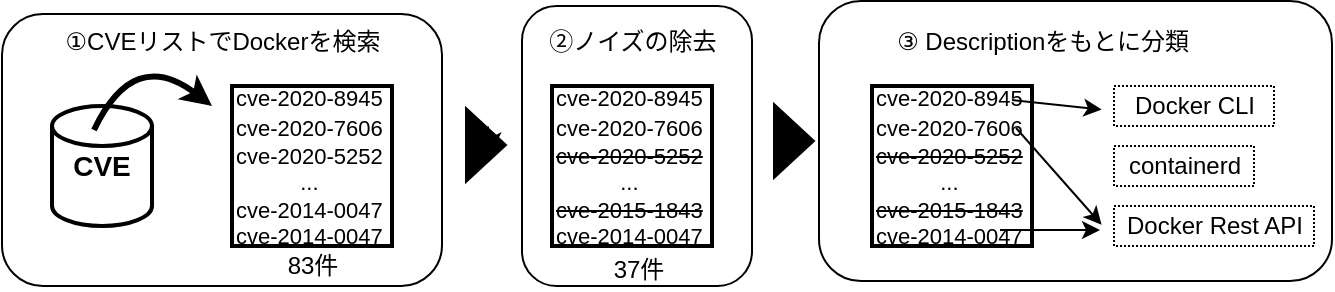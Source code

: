 <mxfile version="13.2.3" type="github" pages="4">
  <diagram id="C79Ux-nBSLUOw07pVlVy" name="Page-1">
    <mxGraphModel dx="809" dy="1085" grid="1" gridSize="10" guides="1" tooltips="1" connect="1" arrows="1" fold="1" page="1" pageScale="1" pageWidth="827" pageHeight="1169" math="0" shadow="0">
      <root>
        <mxCell id="0" />
        <mxCell id="1" parent="0" />
        <mxCell id="BvgZbE4Q_EyM2_l9sET0-28" value="" style="rounded=1;whiteSpace=wrap;html=1;strokeWidth=1;fillColor=none;" parent="1" vertex="1">
          <mxGeometry x="533.5" y="117.5" width="256.5" height="140" as="geometry" />
        </mxCell>
        <mxCell id="BvgZbE4Q_EyM2_l9sET0-19" value="&lt;font style=&quot;font-size: 11px&quot;&gt;cve-2020-8945&lt;br&gt;cve-2020-7606&lt;br&gt;&lt;strike&gt;cve-2020-5252&lt;/strike&gt;&lt;br&gt;&lt;div style=&quot;text-align: center&quot;&gt;&lt;span&gt;...&lt;/span&gt;&lt;/div&gt;&lt;div style=&quot;text-align: center&quot;&gt;&lt;span&gt;&lt;strike&gt;cve-2015-1843&lt;/strike&gt;&lt;/span&gt;&lt;/div&gt;&lt;div style=&quot;text-align: center&quot;&gt;&lt;span&gt;cve-2014-0047&lt;/span&gt;&lt;/div&gt;&lt;/font&gt;" style="whiteSpace=wrap;html=1;aspect=fixed;align=left;strokeWidth=2;" parent="1" vertex="1">
          <mxGeometry x="560" y="160" width="80" height="80" as="geometry" />
        </mxCell>
        <mxCell id="BvgZbE4Q_EyM2_l9sET0-16" value="" style="rounded=1;whiteSpace=wrap;html=1;strokeWidth=1;fillColor=none;" parent="1" vertex="1">
          <mxGeometry x="385" y="120" width="115" height="140" as="geometry" />
        </mxCell>
        <mxCell id="BvgZbE4Q_EyM2_l9sET0-8" value="" style="rounded=1;whiteSpace=wrap;html=1;strokeWidth=1;" parent="1" vertex="1">
          <mxGeometry x="125" y="124" width="220" height="136" as="geometry" />
        </mxCell>
        <mxCell id="BvgZbE4Q_EyM2_l9sET0-1" value="&lt;h3&gt;&lt;font style=&quot;font-size: 14px&quot;&gt;CVE&lt;/font&gt;&lt;/h3&gt;" style="strokeWidth=2;html=1;shape=mxgraph.flowchart.database;whiteSpace=wrap;" parent="1" vertex="1">
          <mxGeometry x="150" y="170" width="50" height="60" as="geometry" />
        </mxCell>
        <mxCell id="BvgZbE4Q_EyM2_l9sET0-3" value="&lt;font style=&quot;font-size: 11px&quot;&gt;cve-2020-8945&lt;br&gt;cve-2020-7606&lt;br&gt;cve-2020-5252&lt;br&gt;&lt;div style=&quot;text-align: center&quot;&gt;&lt;span&gt;...&lt;/span&gt;&lt;/div&gt;&lt;div style=&quot;text-align: center&quot;&gt;&lt;span&gt;cve-2014-0047&lt;/span&gt;&lt;/div&gt;&lt;div style=&quot;text-align: center&quot;&gt;&lt;span&gt;cve-2014-0047&lt;/span&gt;&lt;/div&gt;&lt;/font&gt;" style="whiteSpace=wrap;html=1;aspect=fixed;align=left;strokeWidth=2;" parent="1" vertex="1">
          <mxGeometry x="240" y="160" width="80" height="80" as="geometry" />
        </mxCell>
        <mxCell id="BvgZbE4Q_EyM2_l9sET0-4" value="①CVEリストでDockerを検索" style="text;html=1;align=center;verticalAlign=middle;resizable=0;points=[];autosize=1;" parent="1" vertex="1">
          <mxGeometry x="150" y="128" width="170" height="20" as="geometry" />
        </mxCell>
        <mxCell id="BvgZbE4Q_EyM2_l9sET0-10" value="" style="curved=1;endArrow=classic;html=1;strokeWidth=3;" parent="1" edge="1">
          <mxGeometry width="50" height="50" relative="1" as="geometry">
            <mxPoint x="171" y="182" as="sourcePoint" />
            <mxPoint x="230" y="170" as="targetPoint" />
            <Array as="points">
              <mxPoint x="191" y="140" />
            </Array>
          </mxGeometry>
        </mxCell>
        <mxCell id="BvgZbE4Q_EyM2_l9sET0-11" value="" style="triangle;whiteSpace=wrap;html=1;strokeWidth=1;fillColor=#000000;" parent="1" vertex="1">
          <mxGeometry x="357" y="171" width="20" height="37" as="geometry" />
        </mxCell>
        <mxCell id="BvgZbE4Q_EyM2_l9sET0-13" value="②ノイズの除去" style="text;html=1;align=center;verticalAlign=middle;resizable=0;points=[];autosize=1;" parent="1" vertex="1">
          <mxGeometry x="390" y="128" width="100" height="20" as="geometry" />
        </mxCell>
        <mxCell id="BvgZbE4Q_EyM2_l9sET0-14" style="edgeStyle=orthogonalEdgeStyle;rounded=0;orthogonalLoop=1;jettySize=auto;html=1;exitX=0.5;exitY=0;exitDx=0;exitDy=0;entryX=0.5;entryY=1;entryDx=0;entryDy=0;strokeWidth=3;" parent="1" source="BvgZbE4Q_EyM2_l9sET0-11" target="BvgZbE4Q_EyM2_l9sET0-11" edge="1">
          <mxGeometry relative="1" as="geometry" />
        </mxCell>
        <mxCell id="BvgZbE4Q_EyM2_l9sET0-15" value="&lt;font style=&quot;font-size: 11px&quot;&gt;cve-2020-8945&lt;br&gt;cve-2020-7606&lt;br&gt;&lt;strike&gt;cve-2020-5252&lt;/strike&gt;&lt;br&gt;&lt;div style=&quot;text-align: center&quot;&gt;&lt;span&gt;...&lt;/span&gt;&lt;/div&gt;&lt;div style=&quot;text-align: center&quot;&gt;&lt;span&gt;&lt;strike&gt;cve-2015-1843&lt;/strike&gt;&lt;/span&gt;&lt;/div&gt;&lt;div style=&quot;text-align: center&quot;&gt;&lt;span&gt;cve-2014-0047&lt;/span&gt;&lt;/div&gt;&lt;/font&gt;" style="whiteSpace=wrap;html=1;aspect=fixed;align=left;strokeWidth=2;" parent="1" vertex="1">
          <mxGeometry x="400" y="160" width="80" height="80" as="geometry" />
        </mxCell>
        <mxCell id="BvgZbE4Q_EyM2_l9sET0-17" value="" style="triangle;whiteSpace=wrap;html=1;strokeWidth=1;fillColor=#000000;" parent="1" vertex="1">
          <mxGeometry x="511" y="169" width="20" height="37" as="geometry" />
        </mxCell>
        <mxCell id="BvgZbE4Q_EyM2_l9sET0-18" value="③ Descriptionをもとに分類" style="text;html=1;align=center;verticalAlign=middle;resizable=0;points=[];autosize=1;" parent="1" vertex="1">
          <mxGeometry x="565" y="128" width="160" height="20" as="geometry" />
        </mxCell>
        <mxCell id="BvgZbE4Q_EyM2_l9sET0-20" value="Docker CLI" style="text;html=1;align=center;verticalAlign=middle;resizable=0;points=[];autosize=1;strokeColor=#000000;dashed=1;dashPattern=1 1;" parent="1" vertex="1">
          <mxGeometry x="681" y="160" width="80" height="20" as="geometry" />
        </mxCell>
        <mxCell id="BvgZbE4Q_EyM2_l9sET0-21" value="containerd" style="text;html=1;align=center;verticalAlign=middle;resizable=0;points=[];autosize=1;strokeColor=#000000;dashed=1;dashPattern=1 1;" parent="1" vertex="1">
          <mxGeometry x="681" y="190" width="70" height="20" as="geometry" />
        </mxCell>
        <mxCell id="BvgZbE4Q_EyM2_l9sET0-22" value="Docker Rest API" style="text;html=1;align=center;verticalAlign=middle;resizable=0;points=[];autosize=1;strokeColor=#000000;dashed=1;dashPattern=1 1;" parent="1" vertex="1">
          <mxGeometry x="681" y="220" width="100" height="20" as="geometry" />
        </mxCell>
        <mxCell id="BvgZbE4Q_EyM2_l9sET0-25" value="" style="endArrow=classic;html=1;strokeWidth=1;entryX=-0.077;entryY=0.59;entryDx=0;entryDy=0;entryPerimeter=0;" parent="1" target="BvgZbE4Q_EyM2_l9sET0-20" edge="1">
          <mxGeometry width="50" height="50" relative="1" as="geometry">
            <mxPoint x="630" y="167" as="sourcePoint" />
            <mxPoint x="660" y="167" as="targetPoint" />
          </mxGeometry>
        </mxCell>
        <mxCell id="BvgZbE4Q_EyM2_l9sET0-26" value="" style="endArrow=classic;html=1;strokeWidth=1;entryX=-0.062;entryY=0.47;entryDx=0;entryDy=0;entryPerimeter=0;" parent="1" target="BvgZbE4Q_EyM2_l9sET0-22" edge="1">
          <mxGeometry width="50" height="50" relative="1" as="geometry">
            <mxPoint x="632" y="181" as="sourcePoint" />
            <mxPoint x="670" y="250" as="targetPoint" />
          </mxGeometry>
        </mxCell>
        <mxCell id="BvgZbE4Q_EyM2_l9sET0-27" value="" style="endArrow=classic;html=1;strokeWidth=1;" parent="1" edge="1">
          <mxGeometry width="50" height="50" relative="1" as="geometry">
            <mxPoint x="624" y="232" as="sourcePoint" />
            <mxPoint x="674" y="232" as="targetPoint" />
          </mxGeometry>
        </mxCell>
        <mxCell id="BvgZbE4Q_EyM2_l9sET0-29" value="83件" style="text;html=1;align=center;verticalAlign=middle;resizable=0;points=[];autosize=1;" parent="1" vertex="1">
          <mxGeometry x="260" y="240" width="40" height="20" as="geometry" />
        </mxCell>
        <mxCell id="BvgZbE4Q_EyM2_l9sET0-30" value="37件" style="text;html=1;align=center;verticalAlign=middle;resizable=0;points=[];autosize=1;" parent="1" vertex="1">
          <mxGeometry x="422.5" y="242" width="40" height="20" as="geometry" />
        </mxCell>
      </root>
    </mxGraphModel>
  </diagram>
  <diagram id="QbLHehRYWwJRYn6e8JXU" name="Page-2">
    <mxGraphModel dx="807" dy="1083" grid="1" gridSize="10" guides="1" tooltips="1" connect="1" arrows="1" fold="1" page="1" pageScale="1" pageWidth="827" pageHeight="1169" math="0" shadow="0">
      <root>
        <mxCell id="O_6JygL4xKRkWyXrjfTn-0" />
        <mxCell id="O_6JygL4xKRkWyXrjfTn-1" parent="O_6JygL4xKRkWyXrjfTn-0" />
        <mxCell id="O_6JygL4xKRkWyXrjfTn-2" value="" style="html=1;whiteSpace=wrap;container=1;collapsible=0;childLayout=tableLayout;dashed=1;dashPattern=1 1;strokeColor=#000000;strokeWidth=1;fillColor=none;align=right;" parent="O_6JygL4xKRkWyXrjfTn-1" vertex="1">
          <mxGeometry x="160" y="120" width="240" height="400" as="geometry" />
        </mxCell>
        <mxCell id="O_6JygL4xKRkWyXrjfTn-3" value="" style="html=1;whiteSpace=wrap;collapsible=0;dropTarget=0;pointerEvents=0;fillColor=none;strokeColor=none;points=[[0,0.5],[1,0.5]];portConstraint=eastwest;" parent="O_6JygL4xKRkWyXrjfTn-2" vertex="1">
          <mxGeometry width="240" height="40" as="geometry" />
        </mxCell>
        <mxCell id="O_6JygL4xKRkWyXrjfTn-4" value="Attack Vector" style="shape=partialRectangle;html=1;whiteSpace=wrap;connectable=0;fillColor=none;fontStyle=1" parent="O_6JygL4xKRkWyXrjfTn-3" vertex="1">
          <mxGeometry width="140" height="40" as="geometry" />
        </mxCell>
        <mxCell id="O_6JygL4xKRkWyXrjfTn-5" value="&lt;b&gt;Docker&lt;/b&gt;" style="shape=partialRectangle;html=1;whiteSpace=wrap;connectable=0;fillColor=none;" parent="O_6JygL4xKRkWyXrjfTn-3" vertex="1">
          <mxGeometry x="140" width="100" height="40" as="geometry" />
        </mxCell>
        <mxCell id="O_6JygL4xKRkWyXrjfTn-7" value="" style="html=1;whiteSpace=wrap;collapsible=0;dropTarget=0;pointerEvents=0;fillColor=none;strokeColor=none;points=[[0,0.5],[1,0.5]];portConstraint=eastwest;" parent="O_6JygL4xKRkWyXrjfTn-2" vertex="1">
          <mxGeometry y="40" width="240" height="40" as="geometry" />
        </mxCell>
        <mxCell id="O_6JygL4xKRkWyXrjfTn-8" value="Docker CLI" style="shape=partialRectangle;html=1;whiteSpace=wrap;connectable=0;fillColor=none;" parent="O_6JygL4xKRkWyXrjfTn-7" vertex="1">
          <mxGeometry width="140" height="40" as="geometry" />
        </mxCell>
        <mxCell id="O_6JygL4xKRkWyXrjfTn-9" value="5（13.5%）" style="shape=partialRectangle;html=1;whiteSpace=wrap;connectable=0;fillColor=none;" parent="O_6JygL4xKRkWyXrjfTn-7" vertex="1">
          <mxGeometry x="140" width="100" height="40" as="geometry" />
        </mxCell>
        <mxCell id="O_6JygL4xKRkWyXrjfTn-37" style="html=1;whiteSpace=wrap;collapsible=0;dropTarget=0;pointerEvents=0;fillColor=none;strokeColor=none;points=[[0,0.5],[1,0.5]];portConstraint=eastwest;" parent="O_6JygL4xKRkWyXrjfTn-2" vertex="1">
          <mxGeometry y="80" width="240" height="40" as="geometry" />
        </mxCell>
        <mxCell id="O_6JygL4xKRkWyXrjfTn-38" value="Docker image" style="shape=partialRectangle;html=1;whiteSpace=wrap;connectable=0;fillColor=none;" parent="O_6JygL4xKRkWyXrjfTn-37" vertex="1">
          <mxGeometry width="140" height="40" as="geometry" />
        </mxCell>
        <mxCell id="O_6JygL4xKRkWyXrjfTn-39" value="9（24.3％）" style="shape=partialRectangle;html=1;whiteSpace=wrap;connectable=0;fillColor=none;" parent="O_6JygL4xKRkWyXrjfTn-37" vertex="1">
          <mxGeometry x="140" width="100" height="40" as="geometry" />
        </mxCell>
        <mxCell id="O_6JygL4xKRkWyXrjfTn-40" style="html=1;whiteSpace=wrap;collapsible=0;dropTarget=0;pointerEvents=0;fillColor=none;strokeColor=none;points=[[0,0.5],[1,0.5]];portConstraint=eastwest;" parent="O_6JygL4xKRkWyXrjfTn-2" vertex="1">
          <mxGeometry y="120" width="240" height="40" as="geometry" />
        </mxCell>
        <mxCell id="O_6JygL4xKRkWyXrjfTn-41" value="Docker Registry" style="shape=partialRectangle;html=1;whiteSpace=wrap;connectable=0;fillColor=none;" parent="O_6JygL4xKRkWyXrjfTn-40" vertex="1">
          <mxGeometry width="140" height="40" as="geometry" />
        </mxCell>
        <mxCell id="O_6JygL4xKRkWyXrjfTn-42" value="1 （2%）" style="shape=partialRectangle;html=1;whiteSpace=wrap;connectable=0;fillColor=none;" parent="O_6JygL4xKRkWyXrjfTn-40" vertex="1">
          <mxGeometry x="140" width="100" height="40" as="geometry" />
        </mxCell>
        <mxCell id="O_6JygL4xKRkWyXrjfTn-11" value="" style="html=1;whiteSpace=wrap;collapsible=0;dropTarget=0;pointerEvents=0;fillColor=none;strokeColor=none;points=[[0,0.5],[1,0.5]];portConstraint=eastwest;" parent="O_6JygL4xKRkWyXrjfTn-2" vertex="1">
          <mxGeometry y="160" width="240" height="40" as="geometry" />
        </mxCell>
        <mxCell id="O_6JygL4xKRkWyXrjfTn-12" value="Docker REST API" style="shape=partialRectangle;html=1;whiteSpace=wrap;connectable=0;fillColor=none;" parent="O_6JygL4xKRkWyXrjfTn-11" vertex="1">
          <mxGeometry width="140" height="40" as="geometry" />
        </mxCell>
        <mxCell id="O_6JygL4xKRkWyXrjfTn-13" value="５（13.5%）" style="shape=partialRectangle;html=1;whiteSpace=wrap;connectable=0;fillColor=none;" parent="O_6JygL4xKRkWyXrjfTn-11" vertex="1">
          <mxGeometry x="140" width="100" height="40" as="geometry" />
        </mxCell>
        <mxCell id="O_6JygL4xKRkWyXrjfTn-15" style="html=1;whiteSpace=wrap;collapsible=0;dropTarget=0;pointerEvents=0;fillColor=none;strokeColor=none;points=[[0,0.5],[1,0.5]];portConstraint=eastwest;" parent="O_6JygL4xKRkWyXrjfTn-2" vertex="1">
          <mxGeometry y="200" width="240" height="40" as="geometry" />
        </mxCell>
        <mxCell id="O_6JygL4xKRkWyXrjfTn-16" value="&amp;nbsp; &amp;nbsp; &amp;nbsp; &amp;nbsp; &amp;nbsp; &amp;nbsp; &amp;nbsp;Networking" style="shape=partialRectangle;html=1;whiteSpace=wrap;connectable=0;fillColor=none;align=center;" parent="O_6JygL4xKRkWyXrjfTn-15" vertex="1">
          <mxGeometry width="140" height="40" as="geometry" />
        </mxCell>
        <mxCell id="O_6JygL4xKRkWyXrjfTn-17" value="1（２％）" style="shape=partialRectangle;html=1;whiteSpace=wrap;connectable=0;fillColor=none;" parent="O_6JygL4xKRkWyXrjfTn-15" vertex="1">
          <mxGeometry x="140" width="100" height="40" as="geometry" />
        </mxCell>
        <mxCell id="O_6JygL4xKRkWyXrjfTn-18" style="html=1;whiteSpace=wrap;collapsible=0;dropTarget=0;pointerEvents=0;fillColor=none;strokeColor=none;points=[[0,0.5],[1,0.5]];portConstraint=eastwest;" parent="O_6JygL4xKRkWyXrjfTn-2" vertex="1">
          <mxGeometry y="240" width="240" height="40" as="geometry" />
        </mxCell>
        <mxCell id="O_6JygL4xKRkWyXrjfTn-19" value="&amp;nbsp; &amp;nbsp; &amp;nbsp; &amp;nbsp; &amp;nbsp; &amp;nbsp; &amp;nbsp;Containerd" style="shape=partialRectangle;html=1;whiteSpace=wrap;connectable=0;fillColor=none;align=center;" parent="O_6JygL4xKRkWyXrjfTn-18" vertex="1">
          <mxGeometry width="140" height="40" as="geometry" />
        </mxCell>
        <mxCell id="O_6JygL4xKRkWyXrjfTn-20" value="8（21%)" style="shape=partialRectangle;html=1;whiteSpace=wrap;connectable=0;fillColor=none;" parent="O_6JygL4xKRkWyXrjfTn-18" vertex="1">
          <mxGeometry x="140" width="100" height="40" as="geometry" />
        </mxCell>
        <mxCell id="O_6JygL4xKRkWyXrjfTn-21" style="html=1;whiteSpace=wrap;collapsible=0;dropTarget=0;pointerEvents=0;fillColor=none;strokeColor=none;points=[[0,0.5],[1,0.5]];portConstraint=eastwest;" parent="O_6JygL4xKRkWyXrjfTn-2" vertex="1">
          <mxGeometry y="280" width="240" height="40" as="geometry" />
        </mxCell>
        <mxCell id="O_6JygL4xKRkWyXrjfTn-22" value="&amp;nbsp; &amp;nbsp; &amp;nbsp; &amp;nbsp; &amp;nbsp; &amp;nbsp; &amp;nbsp; Volume" style="shape=partialRectangle;html=1;whiteSpace=wrap;connectable=0;fillColor=none;align=center;" parent="O_6JygL4xKRkWyXrjfTn-21" vertex="1">
          <mxGeometry width="140" height="40" as="geometry" />
        </mxCell>
        <mxCell id="O_6JygL4xKRkWyXrjfTn-23" value="0（0%）" style="shape=partialRectangle;html=1;whiteSpace=wrap;connectable=0;fillColor=none;" parent="O_6JygL4xKRkWyXrjfTn-21" vertex="1">
          <mxGeometry x="140" width="100" height="40" as="geometry" />
        </mxCell>
        <mxCell id="O_6JygL4xKRkWyXrjfTn-50" style="html=1;whiteSpace=wrap;collapsible=0;dropTarget=0;pointerEvents=0;fillColor=none;strokeColor=none;points=[[0,0.5],[1,0.5]];portConstraint=eastwest;" parent="O_6JygL4xKRkWyXrjfTn-2" vertex="1">
          <mxGeometry y="320" width="240" height="40" as="geometry" />
        </mxCell>
        <mxCell id="O_6JygL4xKRkWyXrjfTn-51" value="Others" style="shape=partialRectangle;html=1;whiteSpace=wrap;connectable=0;fillColor=none;align=center;" parent="O_6JygL4xKRkWyXrjfTn-50" vertex="1">
          <mxGeometry width="140" height="40" as="geometry" />
        </mxCell>
        <mxCell id="O_6JygL4xKRkWyXrjfTn-52" value="7（18.9%)" style="shape=partialRectangle;html=1;whiteSpace=wrap;connectable=0;fillColor=none;" parent="O_6JygL4xKRkWyXrjfTn-50" vertex="1">
          <mxGeometry x="140" width="100" height="40" as="geometry" />
        </mxCell>
        <mxCell id="O_6JygL4xKRkWyXrjfTn-44" style="html=1;whiteSpace=wrap;collapsible=0;dropTarget=0;pointerEvents=0;fillColor=none;strokeColor=none;points=[[0,0.5],[1,0.5]];portConstraint=eastwest;" parent="O_6JygL4xKRkWyXrjfTn-2" vertex="1">
          <mxGeometry y="360" width="240" height="40" as="geometry" />
        </mxCell>
        <mxCell id="O_6JygL4xKRkWyXrjfTn-45" value="Total" style="shape=partialRectangle;html=1;whiteSpace=wrap;connectable=0;fillColor=none;align=center;" parent="O_6JygL4xKRkWyXrjfTn-44" vertex="1">
          <mxGeometry width="140" height="40" as="geometry" />
        </mxCell>
        <mxCell id="O_6JygL4xKRkWyXrjfTn-46" value="37" style="shape=partialRectangle;html=1;whiteSpace=wrap;connectable=0;fillColor=none;" parent="O_6JygL4xKRkWyXrjfTn-44" vertex="1">
          <mxGeometry x="140" width="100" height="40" as="geometry" />
        </mxCell>
        <mxCell id="O_6JygL4xKRkWyXrjfTn-43" value="Docker&lt;br&gt;Server" style="rounded=0;whiteSpace=wrap;html=1;strokeWidth=1;align=center;" parent="O_6JygL4xKRkWyXrjfTn-1" vertex="1">
          <mxGeometry x="160" y="320" width="50" height="120" as="geometry" />
        </mxCell>
      </root>
    </mxGraphModel>
  </diagram>
  <diagram id="56nAOgiIfwy5cO1r0_Yc" name="Page-3">
    <mxGraphModel dx="807" dy="1083" grid="1" gridSize="10" guides="1" tooltips="1" connect="1" arrows="1" fold="1" page="1" pageScale="1" pageWidth="827" pageHeight="1169" math="0" shadow="0">
      <root>
        <mxCell id="BSiPZ0RwwhQCNO1GLvnF-0" />
        <mxCell id="BSiPZ0RwwhQCNO1GLvnF-1" parent="BSiPZ0RwwhQCNO1GLvnF-0" />
        <mxCell id="BSiPZ0RwwhQCNO1GLvnF-2" value="" style="html=1;whiteSpace=wrap;container=1;collapsible=0;childLayout=tableLayout;dashed=1;dashPattern=1 1;strokeColor=#000000;strokeWidth=1;fillColor=none;align=right;" vertex="1" parent="BSiPZ0RwwhQCNO1GLvnF-1">
          <mxGeometry x="160" y="120" width="280" height="400" as="geometry" />
        </mxCell>
        <mxCell id="BSiPZ0RwwhQCNO1GLvnF-3" value="" style="html=1;whiteSpace=wrap;collapsible=0;dropTarget=0;pointerEvents=0;fillColor=none;strokeColor=none;points=[[0,0.5],[1,0.5]];portConstraint=eastwest;" vertex="1" parent="BSiPZ0RwwhQCNO1GLvnF-2">
          <mxGeometry width="280" height="40" as="geometry" />
        </mxCell>
        <mxCell id="BSiPZ0RwwhQCNO1GLvnF-4" value="Attack Vector" style="shape=partialRectangle;html=1;whiteSpace=wrap;connectable=0;fillColor=none;fontStyle=1" vertex="1" parent="BSiPZ0RwwhQCNO1GLvnF-3">
          <mxGeometry width="160" height="40" as="geometry" />
        </mxCell>
        <mxCell id="BSiPZ0RwwhQCNO1GLvnF-5" value="&lt;b&gt;Kubernetes&lt;br&gt;&lt;/b&gt;" style="shape=partialRectangle;html=1;whiteSpace=wrap;connectable=0;fillColor=none;" vertex="1" parent="BSiPZ0RwwhQCNO1GLvnF-3">
          <mxGeometry x="160" width="120" height="40" as="geometry" />
        </mxCell>
        <mxCell id="BSiPZ0RwwhQCNO1GLvnF-6" value="" style="html=1;whiteSpace=wrap;collapsible=0;dropTarget=0;pointerEvents=0;fillColor=none;strokeColor=none;points=[[0,0.5],[1,0.5]];portConstraint=eastwest;" vertex="1" parent="BSiPZ0RwwhQCNO1GLvnF-2">
          <mxGeometry y="40" width="280" height="40" as="geometry" />
        </mxCell>
        <mxCell id="BSiPZ0RwwhQCNO1GLvnF-7" value="&lt;span&gt;Client(kubectl)&lt;/span&gt;" style="shape=partialRectangle;html=1;whiteSpace=wrap;connectable=0;fillColor=none;" vertex="1" parent="BSiPZ0RwwhQCNO1GLvnF-6">
          <mxGeometry width="160" height="40" as="geometry" />
        </mxCell>
        <mxCell id="BSiPZ0RwwhQCNO1GLvnF-8" value="7（25%）" style="shape=partialRectangle;html=1;whiteSpace=wrap;connectable=0;fillColor=none;" vertex="1" parent="BSiPZ0RwwhQCNO1GLvnF-6">
          <mxGeometry x="160" width="120" height="40" as="geometry" />
        </mxCell>
        <mxCell id="BSiPZ0RwwhQCNO1GLvnF-9" style="html=1;whiteSpace=wrap;collapsible=0;dropTarget=0;pointerEvents=0;fillColor=none;strokeColor=none;points=[[0,0.5],[1,0.5]];portConstraint=eastwest;" vertex="1" parent="BSiPZ0RwwhQCNO1GLvnF-2">
          <mxGeometry y="80" width="280" height="40" as="geometry" />
        </mxCell>
        <mxCell id="BSiPZ0RwwhQCNO1GLvnF-10" value="&amp;nbsp; &amp;nbsp; &amp;nbsp; &amp;nbsp; &amp;nbsp; &amp;nbsp; &amp;nbsp;Controller Manager" style="shape=partialRectangle;html=1;whiteSpace=wrap;connectable=0;fillColor=none;" vertex="1" parent="BSiPZ0RwwhQCNO1GLvnF-9">
          <mxGeometry width="160" height="40" as="geometry" />
        </mxCell>
        <mxCell id="BSiPZ0RwwhQCNO1GLvnF-11" value="1（3.5%)" style="shape=partialRectangle;html=1;whiteSpace=wrap;connectable=0;fillColor=none;" vertex="1" parent="BSiPZ0RwwhQCNO1GLvnF-9">
          <mxGeometry x="160" width="120" height="40" as="geometry" />
        </mxCell>
        <mxCell id="BSiPZ0RwwhQCNO1GLvnF-12" style="html=1;whiteSpace=wrap;collapsible=0;dropTarget=0;pointerEvents=0;fillColor=none;strokeColor=none;points=[[0,0.5],[1,0.5]];portConstraint=eastwest;" vertex="1" parent="BSiPZ0RwwhQCNO1GLvnF-2">
          <mxGeometry y="120" width="280" height="40" as="geometry" />
        </mxCell>
        <mxCell id="BSiPZ0RwwhQCNO1GLvnF-13" value="API Server" style="shape=partialRectangle;html=1;whiteSpace=wrap;connectable=0;fillColor=none;" vertex="1" parent="BSiPZ0RwwhQCNO1GLvnF-12">
          <mxGeometry width="160" height="40" as="geometry" />
        </mxCell>
        <mxCell id="BSiPZ0RwwhQCNO1GLvnF-14" value="8（28.5%）" style="shape=partialRectangle;html=1;whiteSpace=wrap;connectable=0;fillColor=none;" vertex="1" parent="BSiPZ0RwwhQCNO1GLvnF-12">
          <mxGeometry x="160" width="120" height="40" as="geometry" />
        </mxCell>
        <mxCell id="BSiPZ0RwwhQCNO1GLvnF-15" value="" style="html=1;whiteSpace=wrap;collapsible=0;dropTarget=0;pointerEvents=0;fillColor=none;strokeColor=none;points=[[0,0.5],[1,0.5]];portConstraint=eastwest;" vertex="1" parent="BSiPZ0RwwhQCNO1GLvnF-2">
          <mxGeometry y="160" width="280" height="40" as="geometry" />
        </mxCell>
        <mxCell id="BSiPZ0RwwhQCNO1GLvnF-16" value="Kubelet" style="shape=partialRectangle;html=1;whiteSpace=wrap;connectable=0;fillColor=none;" vertex="1" parent="BSiPZ0RwwhQCNO1GLvnF-15">
          <mxGeometry width="160" height="40" as="geometry" />
        </mxCell>
        <mxCell id="BSiPZ0RwwhQCNO1GLvnF-17" value="3（10.7%)" style="shape=partialRectangle;html=1;whiteSpace=wrap;connectable=0;fillColor=none;" vertex="1" parent="BSiPZ0RwwhQCNO1GLvnF-15">
          <mxGeometry x="160" width="120" height="40" as="geometry" />
        </mxCell>
        <mxCell id="BSiPZ0RwwhQCNO1GLvnF-18" style="html=1;whiteSpace=wrap;collapsible=0;dropTarget=0;pointerEvents=0;fillColor=none;strokeColor=none;points=[[0,0.5],[1,0.5]];portConstraint=eastwest;" vertex="1" parent="BSiPZ0RwwhQCNO1GLvnF-2">
          <mxGeometry y="200" width="280" height="40" as="geometry" />
        </mxCell>
        <mxCell id="BSiPZ0RwwhQCNO1GLvnF-19" value="Pod" style="shape=partialRectangle;html=1;whiteSpace=wrap;connectable=0;fillColor=none;align=center;" vertex="1" parent="BSiPZ0RwwhQCNO1GLvnF-18">
          <mxGeometry width="160" height="40" as="geometry" />
        </mxCell>
        <mxCell id="BSiPZ0RwwhQCNO1GLvnF-20" value="1（3.5%)" style="shape=partialRectangle;html=1;whiteSpace=wrap;connectable=0;fillColor=none;" vertex="1" parent="BSiPZ0RwwhQCNO1GLvnF-18">
          <mxGeometry x="160" width="120" height="40" as="geometry" />
        </mxCell>
        <mxCell id="BSiPZ0RwwhQCNO1GLvnF-21" style="html=1;whiteSpace=wrap;collapsible=0;dropTarget=0;pointerEvents=0;fillColor=none;strokeColor=none;points=[[0,0.5],[1,0.5]];portConstraint=eastwest;" vertex="1" parent="BSiPZ0RwwhQCNO1GLvnF-2">
          <mxGeometry y="240" width="280" height="40" as="geometry" />
        </mxCell>
        <mxCell id="BSiPZ0RwwhQCNO1GLvnF-22" value="Runtime" style="shape=partialRectangle;html=1;whiteSpace=wrap;connectable=0;fillColor=none;align=center;" vertex="1" parent="BSiPZ0RwwhQCNO1GLvnF-21">
          <mxGeometry width="160" height="40" as="geometry" />
        </mxCell>
        <mxCell id="BSiPZ0RwwhQCNO1GLvnF-23" value="1（3.5%)" style="shape=partialRectangle;html=1;whiteSpace=wrap;connectable=0;fillColor=none;" vertex="1" parent="BSiPZ0RwwhQCNO1GLvnF-21">
          <mxGeometry x="160" width="120" height="40" as="geometry" />
        </mxCell>
        <mxCell id="BSiPZ0RwwhQCNO1GLvnF-24" style="html=1;whiteSpace=wrap;collapsible=0;dropTarget=0;pointerEvents=0;fillColor=none;strokeColor=none;points=[[0,0.5],[1,0.5]];portConstraint=eastwest;" vertex="1" parent="BSiPZ0RwwhQCNO1GLvnF-2">
          <mxGeometry y="280" width="280" height="40" as="geometry" />
        </mxCell>
        <mxCell id="BSiPZ0RwwhQCNO1GLvnF-25" value="Volume" style="shape=partialRectangle;html=1;whiteSpace=wrap;connectable=0;fillColor=none;align=center;" vertex="1" parent="BSiPZ0RwwhQCNO1GLvnF-24">
          <mxGeometry width="160" height="40" as="geometry" />
        </mxCell>
        <mxCell id="BSiPZ0RwwhQCNO1GLvnF-26" value="2（7.1%）" style="shape=partialRectangle;html=1;whiteSpace=wrap;connectable=0;fillColor=none;" vertex="1" parent="BSiPZ0RwwhQCNO1GLvnF-24">
          <mxGeometry x="160" width="120" height="40" as="geometry" />
        </mxCell>
        <mxCell id="BSiPZ0RwwhQCNO1GLvnF-27" style="html=1;whiteSpace=wrap;collapsible=0;dropTarget=0;pointerEvents=0;fillColor=none;strokeColor=none;points=[[0,0.5],[1,0.5]];portConstraint=eastwest;" vertex="1" parent="BSiPZ0RwwhQCNO1GLvnF-2">
          <mxGeometry y="320" width="280" height="40" as="geometry" />
        </mxCell>
        <mxCell id="BSiPZ0RwwhQCNO1GLvnF-28" value="Others" style="shape=partialRectangle;html=1;whiteSpace=wrap;connectable=0;fillColor=none;align=center;" vertex="1" parent="BSiPZ0RwwhQCNO1GLvnF-27">
          <mxGeometry width="160" height="40" as="geometry" />
        </mxCell>
        <mxCell id="BSiPZ0RwwhQCNO1GLvnF-29" value="5（17.8%)" style="shape=partialRectangle;html=1;whiteSpace=wrap;connectable=0;fillColor=none;" vertex="1" parent="BSiPZ0RwwhQCNO1GLvnF-27">
          <mxGeometry x="160" width="120" height="40" as="geometry" />
        </mxCell>
        <mxCell id="BSiPZ0RwwhQCNO1GLvnF-30" style="html=1;whiteSpace=wrap;collapsible=0;dropTarget=0;pointerEvents=0;fillColor=none;strokeColor=none;points=[[0,0.5],[1,0.5]];portConstraint=eastwest;" vertex="1" parent="BSiPZ0RwwhQCNO1GLvnF-2">
          <mxGeometry y="360" width="280" height="40" as="geometry" />
        </mxCell>
        <mxCell id="BSiPZ0RwwhQCNO1GLvnF-31" value="Total" style="shape=partialRectangle;html=1;whiteSpace=wrap;connectable=0;fillColor=none;align=center;" vertex="1" parent="BSiPZ0RwwhQCNO1GLvnF-30">
          <mxGeometry width="160" height="40" as="geometry" />
        </mxCell>
        <mxCell id="BSiPZ0RwwhQCNO1GLvnF-32" value="28" style="shape=partialRectangle;html=1;whiteSpace=wrap;connectable=0;fillColor=none;" vertex="1" parent="BSiPZ0RwwhQCNO1GLvnF-30">
          <mxGeometry x="160" width="120" height="40" as="geometry" />
        </mxCell>
        <mxCell id="BSiPZ0RwwhQCNO1GLvnF-33" value="Node" style="rounded=0;whiteSpace=wrap;html=1;strokeWidth=1;align=center;" vertex="1" parent="BSiPZ0RwwhQCNO1GLvnF-1">
          <mxGeometry x="160" y="280" width="40" height="160" as="geometry" />
        </mxCell>
        <mxCell id="BSiPZ0RwwhQCNO1GLvnF-34" value="Master" style="rounded=0;whiteSpace=wrap;html=1;strokeWidth=1;align=center;" vertex="1" parent="BSiPZ0RwwhQCNO1GLvnF-1">
          <mxGeometry x="160" y="200" width="40" height="80" as="geometry" />
        </mxCell>
      </root>
    </mxGraphModel>
  </diagram>
  <diagram id="C3H6KntnVl7iFC1F-S95" name="Page-4">
    <mxGraphModel dx="807" dy="1083" grid="1" gridSize="10" guides="1" tooltips="1" connect="1" arrows="1" fold="1" page="1" pageScale="1" pageWidth="827" pageHeight="1169" math="0" shadow="0">
      <root>
        <mxCell id="4zWFcjJEdLJQ-cHIIV3C-0" />
        <mxCell id="4zWFcjJEdLJQ-cHIIV3C-1" parent="4zWFcjJEdLJQ-cHIIV3C-0" />
        <mxCell id="4zWFcjJEdLJQ-cHIIV3C-2" value="" style="rounded=1;whiteSpace=wrap;html=1;strokeWidth=1;fillColor=none;" vertex="1" parent="4zWFcjJEdLJQ-cHIIV3C-1">
          <mxGeometry x="385" y="120" width="115" height="140" as="geometry" />
        </mxCell>
        <mxCell id="4zWFcjJEdLJQ-cHIIV3C-3" value="&lt;font style=&quot;font-size: 11px&quot;&gt;cve-2020-8555&lt;br&gt;cve-2020-8552&lt;br&gt;&lt;strike&gt;cve-2020-792&lt;/strike&gt;2&lt;br&gt;&lt;div style=&quot;text-align: center&quot;&gt;&lt;span&gt;...&lt;/span&gt;&lt;/div&gt;&lt;div style=&quot;text-align: center&quot;&gt;cve-2015-7528&lt;/div&gt;&lt;div style=&quot;text-align: center&quot;&gt;&lt;strike&gt;cve-2015-530&lt;/strike&gt;5&lt;/div&gt;&lt;/font&gt;" style="whiteSpace=wrap;html=1;aspect=fixed;align=left;strokeWidth=2;" vertex="1" parent="4zWFcjJEdLJQ-cHIIV3C-1">
          <mxGeometry x="400" y="152" width="80" height="80" as="geometry" />
        </mxCell>
        <mxCell id="4zWFcjJEdLJQ-cHIIV3C-4" value="" style="rounded=1;whiteSpace=wrap;html=1;strokeWidth=1;fillColor=none;" vertex="1" parent="4zWFcjJEdLJQ-cHIIV3C-1">
          <mxGeometry x="533.5" y="117.5" width="256.5" height="140" as="geometry" />
        </mxCell>
        <mxCell id="4zWFcjJEdLJQ-cHIIV3C-5" value="" style="rounded=1;whiteSpace=wrap;html=1;strokeWidth=1;" vertex="1" parent="4zWFcjJEdLJQ-cHIIV3C-1">
          <mxGeometry x="125" y="124" width="220" height="136" as="geometry" />
        </mxCell>
        <mxCell id="4zWFcjJEdLJQ-cHIIV3C-6" value="&lt;h3&gt;&lt;font style=&quot;font-size: 14px&quot;&gt;CVE&lt;/font&gt;&lt;/h3&gt;" style="strokeWidth=2;html=1;shape=mxgraph.flowchart.database;whiteSpace=wrap;" vertex="1" parent="4zWFcjJEdLJQ-cHIIV3C-1">
          <mxGeometry x="150" y="170" width="50" height="60" as="geometry" />
        </mxCell>
        <mxCell id="4zWFcjJEdLJQ-cHIIV3C-7" value="&lt;font style=&quot;font-size: 11px&quot;&gt;cve-2020-8555&lt;br&gt;cve-2020-8552&lt;br&gt;cve-2020-7922&lt;br&gt;&lt;div style=&quot;text-align: center&quot;&gt;&lt;span&gt;...&lt;/span&gt;&lt;/div&gt;&lt;div style=&quot;text-align: center&quot;&gt;&lt;span&gt;cve-2015-7528&lt;/span&gt;&lt;/div&gt;&lt;div style=&quot;text-align: center&quot;&gt;&lt;span&gt;cve-2015-5305&lt;/span&gt;&lt;/div&gt;&lt;/font&gt;" style="whiteSpace=wrap;html=1;aspect=fixed;align=left;strokeWidth=2;" vertex="1" parent="4zWFcjJEdLJQ-cHIIV3C-1">
          <mxGeometry x="240" y="160" width="80" height="80" as="geometry" />
        </mxCell>
        <mxCell id="4zWFcjJEdLJQ-cHIIV3C-8" value="①CVEリストでKubernetesを検索" style="text;html=1;align=center;verticalAlign=middle;resizable=0;points=[];autosize=1;" vertex="1" parent="4zWFcjJEdLJQ-cHIIV3C-1">
          <mxGeometry x="135" y="128" width="200" height="20" as="geometry" />
        </mxCell>
        <mxCell id="4zWFcjJEdLJQ-cHIIV3C-9" value="" style="curved=1;endArrow=classic;html=1;strokeWidth=3;" edge="1" parent="4zWFcjJEdLJQ-cHIIV3C-1">
          <mxGeometry width="50" height="50" relative="1" as="geometry">
            <mxPoint x="171" y="182" as="sourcePoint" />
            <mxPoint x="230" y="170" as="targetPoint" />
            <Array as="points">
              <mxPoint x="191" y="140" />
            </Array>
          </mxGeometry>
        </mxCell>
        <mxCell id="4zWFcjJEdLJQ-cHIIV3C-10" value="" style="triangle;whiteSpace=wrap;html=1;strokeWidth=1;fillColor=#000000;" vertex="1" parent="4zWFcjJEdLJQ-cHIIV3C-1">
          <mxGeometry x="358" y="171" width="20" height="37" as="geometry" />
        </mxCell>
        <mxCell id="4zWFcjJEdLJQ-cHIIV3C-11" value="②ノイズの除去" style="text;html=1;align=center;verticalAlign=middle;resizable=0;points=[];autosize=1;" vertex="1" parent="4zWFcjJEdLJQ-cHIIV3C-1">
          <mxGeometry x="390" y="128" width="100" height="20" as="geometry" />
        </mxCell>
        <mxCell id="4zWFcjJEdLJQ-cHIIV3C-12" value="" style="triangle;whiteSpace=wrap;html=1;strokeWidth=1;fillColor=#000000;" vertex="1" parent="4zWFcjJEdLJQ-cHIIV3C-1">
          <mxGeometry x="511" y="169" width="20" height="37" as="geometry" />
        </mxCell>
        <mxCell id="4zWFcjJEdLJQ-cHIIV3C-13" value="③ Descriptionをもとに分類" style="text;html=1;align=center;verticalAlign=middle;resizable=0;points=[];autosize=1;" vertex="1" parent="4zWFcjJEdLJQ-cHIIV3C-1">
          <mxGeometry x="565" y="128" width="160" height="20" as="geometry" />
        </mxCell>
        <mxCell id="4zWFcjJEdLJQ-cHIIV3C-14" value="API Server" style="text;html=1;align=center;verticalAlign=middle;resizable=0;points=[];autosize=1;strokeColor=#000000;dashed=1;dashPattern=1 1;" vertex="1" parent="4zWFcjJEdLJQ-cHIIV3C-1">
          <mxGeometry x="686" y="160" width="70" height="20" as="geometry" />
        </mxCell>
        <mxCell id="4zWFcjJEdLJQ-cHIIV3C-15" value="Pod" style="text;html=1;align=center;verticalAlign=middle;resizable=0;points=[];autosize=1;strokeColor=#000000;dashed=1;dashPattern=1 1;" vertex="1" parent="4zWFcjJEdLJQ-cHIIV3C-1">
          <mxGeometry x="685" y="190" width="40" height="20" as="geometry" />
        </mxCell>
        <mxCell id="4zWFcjJEdLJQ-cHIIV3C-16" value="Kubelet" style="text;html=1;align=center;verticalAlign=middle;resizable=0;points=[];autosize=1;strokeColor=#000000;dashed=1;dashPattern=1 1;" vertex="1" parent="4zWFcjJEdLJQ-cHIIV3C-1">
          <mxGeometry x="686" y="220" width="60" height="20" as="geometry" />
        </mxCell>
        <mxCell id="4zWFcjJEdLJQ-cHIIV3C-17" value="" style="endArrow=classic;html=1;strokeWidth=1;entryX=-0.051;entryY=0.76;entryDx=0;entryDy=0;entryPerimeter=0;" edge="1" parent="4zWFcjJEdLJQ-cHIIV3C-1" target="4zWFcjJEdLJQ-cHIIV3C-14">
          <mxGeometry width="50" height="50" relative="1" as="geometry">
            <mxPoint x="632" y="181" as="sourcePoint" />
            <mxPoint x="670" y="250" as="targetPoint" />
          </mxGeometry>
        </mxCell>
        <mxCell id="4zWFcjJEdLJQ-cHIIV3C-18" value="" style="endArrow=classic;html=1;strokeWidth=1;" edge="1" parent="4zWFcjJEdLJQ-cHIIV3C-1" target="4zWFcjJEdLJQ-cHIIV3C-15">
          <mxGeometry width="50" height="50" relative="1" as="geometry">
            <mxPoint x="624" y="232" as="sourcePoint" />
            <mxPoint x="674" y="232" as="targetPoint" />
          </mxGeometry>
        </mxCell>
        <mxCell id="4zWFcjJEdLJQ-cHIIV3C-19" value="69件" style="text;html=1;align=center;verticalAlign=middle;resizable=0;points=[];autosize=1;" vertex="1" parent="4zWFcjJEdLJQ-cHIIV3C-1">
          <mxGeometry x="260" y="240" width="40" height="20" as="geometry" />
        </mxCell>
        <mxCell id="4zWFcjJEdLJQ-cHIIV3C-20" value="28件" style="text;html=1;align=center;verticalAlign=middle;resizable=0;points=[];autosize=1;" vertex="1" parent="4zWFcjJEdLJQ-cHIIV3C-1">
          <mxGeometry x="422.5" y="242" width="40" height="20" as="geometry" />
        </mxCell>
        <mxCell id="4zWFcjJEdLJQ-cHIIV3C-21" value="&lt;font style=&quot;font-size: 11px&quot;&gt;cve-2020-8555&lt;br&gt;cve-2020-8552&lt;br&gt;c&lt;strike&gt;ve-2020-79&lt;/strike&gt;22&lt;br&gt;&lt;div style=&quot;text-align: center&quot;&gt;&lt;span&gt;...&lt;/span&gt;&lt;/div&gt;&lt;div style=&quot;text-align: center&quot;&gt;&lt;span&gt;cve-2015-7528&lt;/span&gt;&lt;/div&gt;&lt;div style=&quot;text-align: center&quot;&gt;&lt;span&gt;&lt;strike&gt;cve-2015-5305&lt;/strike&gt;&lt;/span&gt;&lt;/div&gt;&lt;/font&gt;" style="whiteSpace=wrap;html=1;aspect=fixed;align=left;strokeWidth=2;" vertex="1" parent="4zWFcjJEdLJQ-cHIIV3C-1">
          <mxGeometry x="560" y="160" width="80" height="80" as="geometry" />
        </mxCell>
      </root>
    </mxGraphModel>
  </diagram>
</mxfile>
